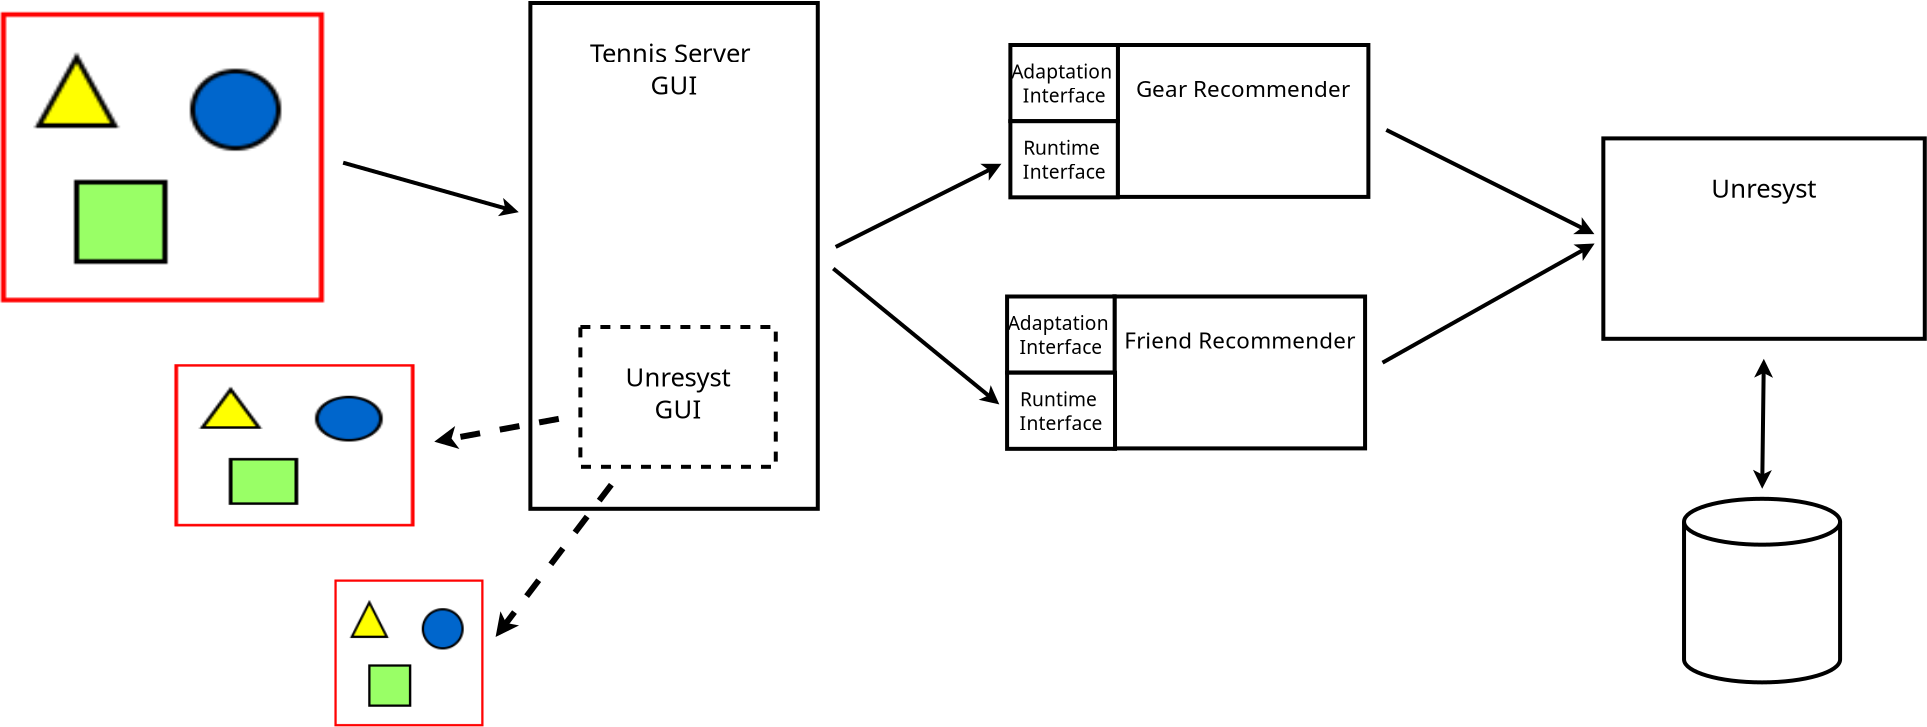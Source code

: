 <?xml version="1.0" encoding="UTF-8"?>
<dia:diagram xmlns:dia="http://www.lysator.liu.se/~alla/dia/">
  <dia:layer name="Background" visible="true">
    <dia:object type="Standard - Box" version="0" id="O0">
      <dia:attribute name="obj_pos">
        <dia:point val="34.715,12.655"/>
      </dia:attribute>
      <dia:attribute name="obj_bb">
        <dia:rectangle val="34.615,12.555;50.888,22.775"/>
      </dia:attribute>
      <dia:attribute name="elem_corner">
        <dia:point val="34.715,12.655"/>
      </dia:attribute>
      <dia:attribute name="elem_width">
        <dia:real val="16.072"/>
      </dia:attribute>
      <dia:attribute name="elem_height">
        <dia:real val="10.02"/>
      </dia:attribute>
      <dia:attribute name="border_width">
        <dia:real val="0.2"/>
      </dia:attribute>
      <dia:attribute name="show_background">
        <dia:boolean val="true"/>
      </dia:attribute>
    </dia:object>
    <dia:object type="Standard - Text" version="1" id="O1">
      <dia:attribute name="obj_pos">
        <dia:point val="42.751,12.655"/>
      </dia:attribute>
      <dia:attribute name="obj_bb">
        <dia:rectangle val="40.186,12.655;45.316,16.394"/>
      </dia:attribute>
      <dia:attribute name="text">
        <dia:composite type="text">
          <dia:attribute name="string">
            <dia:string>#
Unresyst#</dia:string>
          </dia:attribute>
          <dia:attribute name="font">
            <dia:font family="sans" style="0" name="Helvetica"/>
          </dia:attribute>
          <dia:attribute name="height">
            <dia:real val="1.6"/>
          </dia:attribute>
          <dia:attribute name="pos">
            <dia:point val="42.751,13.598"/>
          </dia:attribute>
          <dia:attribute name="color">
            <dia:color val="#000000"/>
          </dia:attribute>
          <dia:attribute name="alignment">
            <dia:enum val="1"/>
          </dia:attribute>
        </dia:composite>
      </dia:attribute>
      <dia:attribute name="valign">
        <dia:enum val="0"/>
      </dia:attribute>
      <dia:connections>
        <dia:connection handle="0" to="O0" connection="1"/>
      </dia:connections>
    </dia:object>
    <dia:object type="Standard - Text" version="1" id="O2">
      <dia:attribute name="obj_pos">
        <dia:point val="-18.696,-1.115"/>
      </dia:attribute>
      <dia:attribute name="obj_bb">
        <dia:rectangle val="-18.696,-1.115;-18.696,2.885"/>
      </dia:attribute>
      <dia:attribute name="text">
        <dia:composite type="text">
          <dia:attribute name="string">
            <dia:string>#
#</dia:string>
          </dia:attribute>
          <dia:attribute name="font">
            <dia:font family="sans" style="0" name="Helvetica"/>
          </dia:attribute>
          <dia:attribute name="height">
            <dia:real val="1.6"/>
          </dia:attribute>
          <dia:attribute name="pos">
            <dia:point val="-18.696,-0.315"/>
          </dia:attribute>
          <dia:attribute name="color">
            <dia:color val="#000000"/>
          </dia:attribute>
          <dia:attribute name="alignment">
            <dia:enum val="1"/>
          </dia:attribute>
        </dia:composite>
      </dia:attribute>
      <dia:attribute name="valign">
        <dia:enum val="0"/>
      </dia:attribute>
    </dia:object>
    <dia:group>
      <dia:object type="Standard - Box" version="0" id="O3">
        <dia:attribute name="obj_pos">
          <dia:point val="10.265,20.56"/>
        </dia:attribute>
        <dia:attribute name="obj_bb">
          <dia:rectangle val="10.165,20.46;22.902,28.255"/>
        </dia:attribute>
        <dia:attribute name="elem_corner">
          <dia:point val="10.265,20.56"/>
        </dia:attribute>
        <dia:attribute name="elem_width">
          <dia:real val="12.537"/>
        </dia:attribute>
        <dia:attribute name="elem_height">
          <dia:real val="7.595"/>
        </dia:attribute>
        <dia:attribute name="border_width">
          <dia:real val="0.2"/>
        </dia:attribute>
        <dia:attribute name="show_background">
          <dia:boolean val="true"/>
        </dia:attribute>
      </dia:object>
      <dia:object type="Standard - Text" version="1" id="O4">
        <dia:attribute name="obj_pos">
          <dia:point val="16.534,20.56"/>
        </dia:attribute>
        <dia:attribute name="obj_bb">
          <dia:rectangle val="11.082,20.56;21.985,23.831"/>
        </dia:attribute>
        <dia:attribute name="text">
          <dia:composite type="text">
            <dia:attribute name="string">
              <dia:string>#
Friend Recommender#</dia:string>
            </dia:attribute>
            <dia:attribute name="font">
              <dia:font family="sans" style="0" name="Helvetica"/>
            </dia:attribute>
            <dia:attribute name="height">
              <dia:real val="1.4"/>
            </dia:attribute>
            <dia:attribute name="pos">
              <dia:point val="16.534,21.385"/>
            </dia:attribute>
            <dia:attribute name="color">
              <dia:color val="#000000"/>
            </dia:attribute>
            <dia:attribute name="alignment">
              <dia:enum val="1"/>
            </dia:attribute>
          </dia:composite>
        </dia:attribute>
        <dia:attribute name="valign">
          <dia:enum val="0"/>
        </dia:attribute>
        <dia:connections>
          <dia:connection handle="0" to="O3" connection="1"/>
        </dia:connections>
      </dia:object>
      <dia:object type="Standard - Box" version="0" id="O5">
        <dia:attribute name="obj_pos">
          <dia:point val="4.902,20.56"/>
        </dia:attribute>
        <dia:attribute name="obj_bb">
          <dia:rectangle val="4.803,20.46;10.38,24.468"/>
        </dia:attribute>
        <dia:attribute name="elem_corner">
          <dia:point val="4.902,20.56"/>
        </dia:attribute>
        <dia:attribute name="elem_width">
          <dia:real val="5.377"/>
        </dia:attribute>
        <dia:attribute name="elem_height">
          <dia:real val="3.807"/>
        </dia:attribute>
        <dia:attribute name="border_width">
          <dia:real val="0.2"/>
        </dia:attribute>
        <dia:attribute name="show_background">
          <dia:boolean val="true"/>
        </dia:attribute>
      </dia:object>
      <dia:object type="Standard - Text" version="1" id="O6">
        <dia:attribute name="obj_pos">
          <dia:point val="7.591,22.464"/>
        </dia:attribute>
        <dia:attribute name="obj_bb">
          <dia:rectangle val="5.062,21.16;10.12,23.767"/>
        </dia:attribute>
        <dia:attribute name="text">
          <dia:composite type="text">
            <dia:attribute name="string">
              <dia:string>#Adaptation 
Interface#</dia:string>
            </dia:attribute>
            <dia:attribute name="font">
              <dia:font family="sans" style="0" name="Helvetica"/>
            </dia:attribute>
            <dia:attribute name="height">
              <dia:real val="1.2"/>
            </dia:attribute>
            <dia:attribute name="pos">
              <dia:point val="7.591,21.973"/>
            </dia:attribute>
            <dia:attribute name="color">
              <dia:color val="#000000"/>
            </dia:attribute>
            <dia:attribute name="alignment">
              <dia:enum val="1"/>
            </dia:attribute>
          </dia:composite>
        </dia:attribute>
        <dia:attribute name="valign">
          <dia:enum val="2"/>
        </dia:attribute>
        <dia:connections>
          <dia:connection handle="0" to="O5" connection="8"/>
        </dia:connections>
      </dia:object>
      <dia:object type="Standard - Box" version="0" id="O7">
        <dia:attribute name="obj_pos">
          <dia:point val="4.902,24.37"/>
        </dia:attribute>
        <dia:attribute name="obj_bb">
          <dia:rectangle val="4.803,24.27;10.4,28.277"/>
        </dia:attribute>
        <dia:attribute name="elem_corner">
          <dia:point val="4.902,24.37"/>
        </dia:attribute>
        <dia:attribute name="elem_width">
          <dia:real val="5.397"/>
        </dia:attribute>
        <dia:attribute name="elem_height">
          <dia:real val="3.807"/>
        </dia:attribute>
        <dia:attribute name="border_width">
          <dia:real val="0.2"/>
        </dia:attribute>
        <dia:attribute name="show_background">
          <dia:boolean val="true"/>
        </dia:attribute>
      </dia:object>
      <dia:object type="Standard - Text" version="1" id="O8">
        <dia:attribute name="obj_pos">
          <dia:point val="7.601,26.274"/>
        </dia:attribute>
        <dia:attribute name="obj_bb">
          <dia:rectangle val="5.636,24.97;9.566,27.578"/>
        </dia:attribute>
        <dia:attribute name="text">
          <dia:composite type="text">
            <dia:attribute name="string">
              <dia:string>#Runtime 
Interface#</dia:string>
            </dia:attribute>
            <dia:attribute name="font">
              <dia:font family="sans" style="0" name="Helvetica"/>
            </dia:attribute>
            <dia:attribute name="height">
              <dia:real val="1.2"/>
            </dia:attribute>
            <dia:attribute name="pos">
              <dia:point val="7.601,25.783"/>
            </dia:attribute>
            <dia:attribute name="color">
              <dia:color val="#000000"/>
            </dia:attribute>
            <dia:attribute name="alignment">
              <dia:enum val="1"/>
            </dia:attribute>
          </dia:composite>
        </dia:attribute>
        <dia:attribute name="valign">
          <dia:enum val="2"/>
        </dia:attribute>
        <dia:connections>
          <dia:connection handle="0" to="O7" connection="8"/>
        </dia:connections>
      </dia:object>
    </dia:group>
    <dia:group>
      <dia:object type="Standard - Box" version="0" id="O9">
        <dia:attribute name="obj_pos">
          <dia:point val="10.43,7.985"/>
        </dia:attribute>
        <dia:attribute name="obj_bb">
          <dia:rectangle val="10.33,7.885;23.067,15.68"/>
        </dia:attribute>
        <dia:attribute name="elem_corner">
          <dia:point val="10.43,7.985"/>
        </dia:attribute>
        <dia:attribute name="elem_width">
          <dia:real val="12.537"/>
        </dia:attribute>
        <dia:attribute name="elem_height">
          <dia:real val="7.595"/>
        </dia:attribute>
        <dia:attribute name="border_width">
          <dia:real val="0.2"/>
        </dia:attribute>
        <dia:attribute name="show_background">
          <dia:boolean val="true"/>
        </dia:attribute>
      </dia:object>
      <dia:object type="Standard - Text" version="1" id="O10">
        <dia:attribute name="obj_pos">
          <dia:point val="16.699,7.985"/>
        </dia:attribute>
        <dia:attribute name="obj_bb">
          <dia:rectangle val="11.585,7.985;21.812,11.256"/>
        </dia:attribute>
        <dia:attribute name="text">
          <dia:composite type="text">
            <dia:attribute name="string">
              <dia:string>#
Gear Recommender#</dia:string>
            </dia:attribute>
            <dia:attribute name="font">
              <dia:font family="sans" style="0" name="Helvetica"/>
            </dia:attribute>
            <dia:attribute name="height">
              <dia:real val="1.4"/>
            </dia:attribute>
            <dia:attribute name="pos">
              <dia:point val="16.699,8.81"/>
            </dia:attribute>
            <dia:attribute name="color">
              <dia:color val="#000000"/>
            </dia:attribute>
            <dia:attribute name="alignment">
              <dia:enum val="1"/>
            </dia:attribute>
          </dia:composite>
        </dia:attribute>
        <dia:attribute name="valign">
          <dia:enum val="0"/>
        </dia:attribute>
        <dia:connections>
          <dia:connection handle="0" to="O9" connection="1"/>
        </dia:connections>
      </dia:object>
      <dia:object type="Standard - Box" version="0" id="O11">
        <dia:attribute name="obj_pos">
          <dia:point val="5.067,7.985"/>
        </dia:attribute>
        <dia:attribute name="obj_bb">
          <dia:rectangle val="4.968,7.885;10.545,11.893"/>
        </dia:attribute>
        <dia:attribute name="elem_corner">
          <dia:point val="5.067,7.985"/>
        </dia:attribute>
        <dia:attribute name="elem_width">
          <dia:real val="5.377"/>
        </dia:attribute>
        <dia:attribute name="elem_height">
          <dia:real val="3.807"/>
        </dia:attribute>
        <dia:attribute name="border_width">
          <dia:real val="0.2"/>
        </dia:attribute>
        <dia:attribute name="show_background">
          <dia:boolean val="true"/>
        </dia:attribute>
      </dia:object>
      <dia:object type="Standard - Text" version="1" id="O12">
        <dia:attribute name="obj_pos">
          <dia:point val="7.756,9.889"/>
        </dia:attribute>
        <dia:attribute name="obj_bb">
          <dia:rectangle val="5.228,8.585;10.285,11.193"/>
        </dia:attribute>
        <dia:attribute name="text">
          <dia:composite type="text">
            <dia:attribute name="string">
              <dia:string>#Adaptation 
Interface#</dia:string>
            </dia:attribute>
            <dia:attribute name="font">
              <dia:font family="sans" style="0" name="Helvetica"/>
            </dia:attribute>
            <dia:attribute name="height">
              <dia:real val="1.2"/>
            </dia:attribute>
            <dia:attribute name="pos">
              <dia:point val="7.756,9.398"/>
            </dia:attribute>
            <dia:attribute name="color">
              <dia:color val="#000000"/>
            </dia:attribute>
            <dia:attribute name="alignment">
              <dia:enum val="1"/>
            </dia:attribute>
          </dia:composite>
        </dia:attribute>
        <dia:attribute name="valign">
          <dia:enum val="2"/>
        </dia:attribute>
        <dia:connections>
          <dia:connection handle="0" to="O11" connection="8"/>
        </dia:connections>
      </dia:object>
      <dia:object type="Standard - Box" version="0" id="O13">
        <dia:attribute name="obj_pos">
          <dia:point val="5.067,11.795"/>
        </dia:attribute>
        <dia:attribute name="obj_bb">
          <dia:rectangle val="4.968,11.695;10.54,15.703"/>
        </dia:attribute>
        <dia:attribute name="elem_corner">
          <dia:point val="5.067,11.795"/>
        </dia:attribute>
        <dia:attribute name="elem_width">
          <dia:real val="5.372"/>
        </dia:attribute>
        <dia:attribute name="elem_height">
          <dia:real val="3.807"/>
        </dia:attribute>
        <dia:attribute name="border_width">
          <dia:real val="0.2"/>
        </dia:attribute>
        <dia:attribute name="show_background">
          <dia:boolean val="true"/>
        </dia:attribute>
      </dia:object>
      <dia:object type="Standard - Text" version="1" id="O14">
        <dia:attribute name="obj_pos">
          <dia:point val="7.754,13.699"/>
        </dia:attribute>
        <dia:attribute name="obj_bb">
          <dia:rectangle val="5.789,12.395;9.719,15.003"/>
        </dia:attribute>
        <dia:attribute name="text">
          <dia:composite type="text">
            <dia:attribute name="string">
              <dia:string>#Runtime 
Interface#</dia:string>
            </dia:attribute>
            <dia:attribute name="font">
              <dia:font family="sans" style="0" name="Helvetica"/>
            </dia:attribute>
            <dia:attribute name="height">
              <dia:real val="1.2"/>
            </dia:attribute>
            <dia:attribute name="pos">
              <dia:point val="7.754,13.208"/>
            </dia:attribute>
            <dia:attribute name="color">
              <dia:color val="#000000"/>
            </dia:attribute>
            <dia:attribute name="alignment">
              <dia:enum val="1"/>
            </dia:attribute>
          </dia:composite>
        </dia:attribute>
        <dia:attribute name="valign">
          <dia:enum val="2"/>
        </dia:attribute>
        <dia:connections>
          <dia:connection handle="0" to="O13" connection="8"/>
        </dia:connections>
      </dia:object>
    </dia:group>
    <dia:object type="Standard - Box" version="0" id="O15">
      <dia:attribute name="obj_pos">
        <dia:point val="-18.933,5.885"/>
      </dia:attribute>
      <dia:attribute name="obj_bb">
        <dia:rectangle val="-19.032,5.785;-4.463,31.275"/>
      </dia:attribute>
      <dia:attribute name="elem_corner">
        <dia:point val="-18.933,5.885"/>
      </dia:attribute>
      <dia:attribute name="elem_width">
        <dia:real val="14.37"/>
      </dia:attribute>
      <dia:attribute name="elem_height">
        <dia:real val="25.29"/>
      </dia:attribute>
      <dia:attribute name="border_width">
        <dia:real val="0.2"/>
      </dia:attribute>
      <dia:attribute name="show_background">
        <dia:boolean val="true"/>
      </dia:attribute>
    </dia:object>
    <dia:object type="Standard - Text" version="1" id="O16">
      <dia:attribute name="obj_pos">
        <dia:point val="-11.748,5.885"/>
      </dia:attribute>
      <dia:attribute name="obj_bb">
        <dia:rectangle val="-15.852,5.885;-7.643,11.137"/>
      </dia:attribute>
      <dia:attribute name="text">
        <dia:composite type="text">
          <dia:attribute name="string">
            <dia:string>#
Tennis Server 
GUI#</dia:string>
          </dia:attribute>
          <dia:attribute name="font">
            <dia:font family="sans" style="0" name="Helvetica"/>
          </dia:attribute>
          <dia:attribute name="height">
            <dia:real val="1.6"/>
          </dia:attribute>
          <dia:attribute name="pos">
            <dia:point val="-11.748,6.875"/>
          </dia:attribute>
          <dia:attribute name="color">
            <dia:color val="#000000"/>
          </dia:attribute>
          <dia:attribute name="alignment">
            <dia:enum val="1"/>
          </dia:attribute>
        </dia:composite>
      </dia:attribute>
      <dia:attribute name="valign">
        <dia:enum val="0"/>
      </dia:attribute>
      <dia:connections>
        <dia:connection handle="0" to="O15" connection="1"/>
      </dia:connections>
    </dia:object>
    <dia:object type="Standard - Image" version="0" id="O17">
      <dia:attribute name="obj_pos">
        <dia:point val="-45.402,6.35"/>
      </dia:attribute>
      <dia:attribute name="obj_bb">
        <dia:rectangle val="-45.452,6.3;-29.208,20.9"/>
      </dia:attribute>
      <dia:attribute name="elem_corner">
        <dia:point val="-45.402,6.35"/>
      </dia:attribute>
      <dia:attribute name="elem_width">
        <dia:real val="16.144"/>
      </dia:attribute>
      <dia:attribute name="elem_height">
        <dia:real val="14.5"/>
      </dia:attribute>
      <dia:attribute name="draw_border">
        <dia:boolean val="false"/>
      </dia:attribute>
      <dia:attribute name="keep_aspect">
        <dia:boolean val="true"/>
      </dia:attribute>
      <dia:attribute name="file">
        <dia:string>#/home/pcv/diplomka/trunk/docs/pics/picparts/Boy_1.gif#</dia:string>
      </dia:attribute>
    </dia:object>
    <dia:object type="Standard - Line" version="0" id="O18">
      <dia:attribute name="obj_pos">
        <dia:point val="-4.562,18.53"/>
      </dia:attribute>
      <dia:attribute name="obj_bb">
        <dia:rectangle val="-3.803,13.431;4.934,18.216"/>
      </dia:attribute>
      <dia:attribute name="conn_endpoints">
        <dia:point val="-4.562,18.53"/>
        <dia:point val="5.067,13.699"/>
      </dia:attribute>
      <dia:attribute name="numcp">
        <dia:int val="1"/>
      </dia:attribute>
      <dia:attribute name="line_width">
        <dia:real val="0.2"/>
      </dia:attribute>
      <dia:attribute name="end_arrow">
        <dia:enum val="22"/>
      </dia:attribute>
      <dia:attribute name="end_arrow_length">
        <dia:real val="0.5"/>
      </dia:attribute>
      <dia:attribute name="end_arrow_width">
        <dia:real val="0.5"/>
      </dia:attribute>
      <dia:attribute name="absolute_start_gap">
        <dia:real val="1"/>
      </dia:attribute>
      <dia:attribute name="absolute_end_gap">
        <dia:real val="0.5"/>
      </dia:attribute>
      <dia:connections>
        <dia:connection handle="0" to="O15" connection="4"/>
        <dia:connection handle="1" to="O13" connection="3"/>
      </dia:connections>
    </dia:object>
    <dia:object type="Standard - Line" version="0" id="O19">
      <dia:attribute name="obj_pos">
        <dia:point val="-4.562,18.53"/>
      </dia:attribute>
      <dia:attribute name="obj_bb">
        <dia:rectangle val="-3.929,19.023;4.91,26.407"/>
      </dia:attribute>
      <dia:attribute name="conn_endpoints">
        <dia:point val="-4.562,18.53"/>
        <dia:point val="4.902,26.274"/>
      </dia:attribute>
      <dia:attribute name="numcp">
        <dia:int val="1"/>
      </dia:attribute>
      <dia:attribute name="line_width">
        <dia:real val="0.2"/>
      </dia:attribute>
      <dia:attribute name="end_arrow">
        <dia:enum val="22"/>
      </dia:attribute>
      <dia:attribute name="end_arrow_length">
        <dia:real val="0.5"/>
      </dia:attribute>
      <dia:attribute name="end_arrow_width">
        <dia:real val="0.5"/>
      </dia:attribute>
      <dia:attribute name="absolute_start_gap">
        <dia:real val="1"/>
      </dia:attribute>
      <dia:attribute name="absolute_end_gap">
        <dia:real val="0.5"/>
      </dia:attribute>
      <dia:connections>
        <dia:connection handle="0" to="O15" connection="4"/>
        <dia:connection handle="1" to="O7" connection="3"/>
      </dia:connections>
    </dia:object>
    <dia:object type="Standard - Line" version="0" id="O20">
      <dia:attribute name="obj_pos">
        <dia:point val="22.968,11.783"/>
      </dia:attribute>
      <dia:attribute name="obj_bb">
        <dia:rectangle val="23.727,12.096;34.581,17.933"/>
      </dia:attribute>
      <dia:attribute name="conn_endpoints">
        <dia:point val="22.968,11.783"/>
        <dia:point val="34.715,17.665"/>
      </dia:attribute>
      <dia:attribute name="numcp">
        <dia:int val="1"/>
      </dia:attribute>
      <dia:attribute name="line_width">
        <dia:real val="0.2"/>
      </dia:attribute>
      <dia:attribute name="end_arrow">
        <dia:enum val="22"/>
      </dia:attribute>
      <dia:attribute name="end_arrow_length">
        <dia:real val="0.5"/>
      </dia:attribute>
      <dia:attribute name="end_arrow_width">
        <dia:real val="0.5"/>
      </dia:attribute>
      <dia:attribute name="absolute_start_gap">
        <dia:real val="1"/>
      </dia:attribute>
      <dia:attribute name="absolute_end_gap">
        <dia:real val="0.5"/>
      </dia:attribute>
      <dia:connections>
        <dia:connection handle="0" to="O9" connection="4"/>
        <dia:connection handle="1" to="O0" connection="3"/>
      </dia:connections>
    </dia:object>
    <dia:object type="Standard - Line" version="0" id="O21">
      <dia:attribute name="obj_pos">
        <dia:point val="22.802,24.358"/>
      </dia:attribute>
      <dia:attribute name="obj_bb">
        <dia:rectangle val="23.538,17.425;34.611,24.004"/>
      </dia:attribute>
      <dia:attribute name="conn_endpoints">
        <dia:point val="22.802,24.358"/>
        <dia:point val="34.715,17.665"/>
      </dia:attribute>
      <dia:attribute name="numcp">
        <dia:int val="1"/>
      </dia:attribute>
      <dia:attribute name="line_width">
        <dia:real val="0.2"/>
      </dia:attribute>
      <dia:attribute name="end_arrow">
        <dia:enum val="22"/>
      </dia:attribute>
      <dia:attribute name="end_arrow_length">
        <dia:real val="0.5"/>
      </dia:attribute>
      <dia:attribute name="end_arrow_width">
        <dia:real val="0.5"/>
      </dia:attribute>
      <dia:attribute name="absolute_start_gap">
        <dia:real val="1"/>
      </dia:attribute>
      <dia:attribute name="absolute_end_gap">
        <dia:real val="0.5"/>
      </dia:attribute>
      <dia:connections>
        <dia:connection handle="0" to="O3" connection="4"/>
        <dia:connection handle="1" to="O0" connection="3"/>
      </dia:connections>
    </dia:object>
    <dia:object type="Standard - Line" version="0" id="O22">
      <dia:attribute name="obj_pos">
        <dia:point val="42.751,22.675"/>
      </dia:attribute>
      <dia:attribute name="obj_bb">
        <dia:rectangle val="42.156,23.569;43.24,30.281"/>
      </dia:attribute>
      <dia:attribute name="conn_endpoints">
        <dia:point val="42.751,22.675"/>
        <dia:point val="42.651,30.675"/>
      </dia:attribute>
      <dia:attribute name="numcp">
        <dia:int val="1"/>
      </dia:attribute>
      <dia:attribute name="line_width">
        <dia:real val="0.2"/>
      </dia:attribute>
      <dia:attribute name="start_arrow">
        <dia:enum val="22"/>
      </dia:attribute>
      <dia:attribute name="start_arrow_length">
        <dia:real val="0.5"/>
      </dia:attribute>
      <dia:attribute name="start_arrow_width">
        <dia:real val="0.5"/>
      </dia:attribute>
      <dia:attribute name="end_arrow">
        <dia:enum val="22"/>
      </dia:attribute>
      <dia:attribute name="end_arrow_length">
        <dia:real val="0.5"/>
      </dia:attribute>
      <dia:attribute name="end_arrow_width">
        <dia:real val="0.5"/>
      </dia:attribute>
      <dia:attribute name="absolute_start_gap">
        <dia:real val="1"/>
      </dia:attribute>
      <dia:attribute name="absolute_end_gap">
        <dia:real val="0.5"/>
      </dia:attribute>
      <dia:connections>
        <dia:connection handle="0" to="O0" connection="6"/>
        <dia:connection handle="1" to="O28" connection="0"/>
      </dia:connections>
    </dia:object>
    <dia:object type="Standard - Box" version="0" id="O23">
      <dia:attribute name="obj_pos">
        <dia:point val="-16.433,22.085"/>
      </dia:attribute>
      <dia:attribute name="obj_bb">
        <dia:rectangle val="-16.532,21.985;-6.562,29.175"/>
      </dia:attribute>
      <dia:attribute name="elem_corner">
        <dia:point val="-16.433,22.085"/>
      </dia:attribute>
      <dia:attribute name="elem_width">
        <dia:real val="9.77"/>
      </dia:attribute>
      <dia:attribute name="elem_height">
        <dia:real val="6.99"/>
      </dia:attribute>
      <dia:attribute name="border_width">
        <dia:real val="0.2"/>
      </dia:attribute>
      <dia:attribute name="show_background">
        <dia:boolean val="true"/>
      </dia:attribute>
      <dia:attribute name="line_style">
        <dia:enum val="1"/>
      </dia:attribute>
      <dia:attribute name="dashlength">
        <dia:real val="0.5"/>
      </dia:attribute>
      <dia:attribute name="corner_radius">
        <dia:real val="1.175e-38"/>
      </dia:attribute>
    </dia:object>
    <dia:object type="Standard - Text" version="1" id="O24">
      <dia:attribute name="obj_pos">
        <dia:point val="-11.547,22.085"/>
      </dia:attribute>
      <dia:attribute name="obj_bb">
        <dia:rectangle val="-14.113,22.085;-8.982,27.337"/>
      </dia:attribute>
      <dia:attribute name="text">
        <dia:composite type="text">
          <dia:attribute name="string">
            <dia:string>#
Unresyst
GUI#</dia:string>
          </dia:attribute>
          <dia:attribute name="font">
            <dia:font family="sans" style="0" name="Helvetica"/>
          </dia:attribute>
          <dia:attribute name="height">
            <dia:real val="1.6"/>
          </dia:attribute>
          <dia:attribute name="pos">
            <dia:point val="-11.547,23.075"/>
          </dia:attribute>
          <dia:attribute name="color">
            <dia:color val="#000000"/>
          </dia:attribute>
          <dia:attribute name="alignment">
            <dia:enum val="1"/>
          </dia:attribute>
        </dia:composite>
      </dia:attribute>
      <dia:attribute name="valign">
        <dia:enum val="0"/>
      </dia:attribute>
      <dia:connections>
        <dia:connection handle="0" to="O23" connection="1"/>
      </dia:connections>
    </dia:object>
    <dia:object type="Standard - Line" version="0" id="O25">
      <dia:attribute name="obj_pos">
        <dia:point val="-29.258,13.6"/>
      </dia:attribute>
      <dia:attribute name="obj_bb">
        <dia:rectangle val="-28.419,13.748;-19.282,16.852"/>
      </dia:attribute>
      <dia:attribute name="conn_endpoints">
        <dia:point val="-29.258,13.6"/>
        <dia:point val="-19.033,16.479"/>
      </dia:attribute>
      <dia:attribute name="numcp">
        <dia:int val="1"/>
      </dia:attribute>
      <dia:attribute name="line_width">
        <dia:real val="0.2"/>
      </dia:attribute>
      <dia:attribute name="end_arrow">
        <dia:enum val="22"/>
      </dia:attribute>
      <dia:attribute name="end_arrow_length">
        <dia:real val="0.5"/>
      </dia:attribute>
      <dia:attribute name="end_arrow_width">
        <dia:real val="0.5"/>
      </dia:attribute>
      <dia:attribute name="absolute_start_gap">
        <dia:real val="1"/>
      </dia:attribute>
      <dia:attribute name="absolute_end_gap">
        <dia:real val="0.5"/>
      </dia:attribute>
      <dia:connections>
        <dia:connection handle="0" to="O17" connection="4"/>
        <dia:connection handle="1" to="O15" connection="8"/>
      </dia:connections>
    </dia:object>
    <dia:object type="Standard - Image" version="0" id="O26">
      <dia:attribute name="obj_pos">
        <dia:point val="-36.733,23.942"/>
      </dia:attribute>
      <dia:attribute name="obj_bb">
        <dia:rectangle val="-36.782,23.892;-24.672,32.108"/>
      </dia:attribute>
      <dia:attribute name="elem_corner">
        <dia:point val="-36.733,23.942"/>
      </dia:attribute>
      <dia:attribute name="elem_width">
        <dia:real val="12.01"/>
      </dia:attribute>
      <dia:attribute name="elem_height">
        <dia:real val="8.115"/>
      </dia:attribute>
      <dia:attribute name="draw_border">
        <dia:boolean val="false"/>
      </dia:attribute>
      <dia:attribute name="keep_aspect">
        <dia:boolean val="true"/>
      </dia:attribute>
      <dia:attribute name="file">
        <dia:string>#/home/pcv/diplomka/trunk/docs/pics/picparts/Tennis_Racket.gif#</dia:string>
      </dia:attribute>
    </dia:object>
    <dia:object type="Standard - Line" version="0" id="O27">
      <dia:attribute name="obj_pos">
        <dia:point val="-16.53,26.495"/>
      </dia:attribute>
      <dia:attribute name="obj_bb">
        <dia:rectangle val="-23.977,26.501;-17.339,28.338"/>
      </dia:attribute>
      <dia:attribute name="conn_endpoints">
        <dia:point val="-16.53,26.495"/>
        <dia:point val="-24.722,28"/>
      </dia:attribute>
      <dia:attribute name="numcp">
        <dia:int val="1"/>
      </dia:attribute>
      <dia:attribute name="line_width">
        <dia:real val="0.3"/>
      </dia:attribute>
      <dia:attribute name="line_style">
        <dia:enum val="1"/>
      </dia:attribute>
      <dia:attribute name="end_arrow">
        <dia:enum val="22"/>
      </dia:attribute>
      <dia:attribute name="end_arrow_length">
        <dia:real val="0.5"/>
      </dia:attribute>
      <dia:attribute name="end_arrow_width">
        <dia:real val="0.5"/>
      </dia:attribute>
      <dia:attribute name="absolute_start_gap">
        <dia:real val="1"/>
      </dia:attribute>
      <dia:attribute name="absolute_end_gap">
        <dia:real val="1"/>
      </dia:attribute>
      <dia:connections>
        <dia:connection handle="0" to="O23" connection="8"/>
        <dia:connection handle="1" to="O26" connection="4"/>
      </dia:connections>
    </dia:object>
    <dia:object type="Network - Storage" version="0" id="O28">
      <dia:attribute name="obj_pos">
        <dia:point val="38.75,30.675"/>
      </dia:attribute>
      <dia:attribute name="obj_bb">
        <dia:rectangle val="38.65,30.575;46.653,41.054"/>
      </dia:attribute>
      <dia:attribute name="elem_corner">
        <dia:point val="38.75,30.675"/>
      </dia:attribute>
      <dia:attribute name="elem_width">
        <dia:real val="7.802"/>
      </dia:attribute>
      <dia:attribute name="elem_height">
        <dia:real val="9.179"/>
      </dia:attribute>
      <dia:attribute name="line_width">
        <dia:real val="0.2"/>
      </dia:attribute>
      <dia:attribute name="line_colour">
        <dia:color val="#000000"/>
      </dia:attribute>
      <dia:attribute name="fill_colour">
        <dia:color val="#ffffff"/>
      </dia:attribute>
      <dia:attribute name="show_background">
        <dia:boolean val="true"/>
      </dia:attribute>
      <dia:attribute name="line_style">
        <dia:enum val="0"/>
        <dia:real val="1"/>
      </dia:attribute>
      <dia:attribute name="text">
        <dia:composite type="text">
          <dia:attribute name="string">
            <dia:string>##</dia:string>
          </dia:attribute>
          <dia:attribute name="font">
            <dia:font family="sans" style="0" name="Helvetica"/>
          </dia:attribute>
          <dia:attribute name="height">
            <dia:real val="0.8"/>
          </dia:attribute>
          <dia:attribute name="pos">
            <dia:point val="42.651,40.254"/>
          </dia:attribute>
          <dia:attribute name="color">
            <dia:color val="#000000"/>
          </dia:attribute>
          <dia:attribute name="alignment">
            <dia:enum val="1"/>
          </dia:attribute>
        </dia:composite>
      </dia:attribute>
      <dia:attribute name="flip_horizontal">
        <dia:boolean val="false"/>
      </dia:attribute>
      <dia:attribute name="flip_vertical">
        <dia:boolean val="false"/>
      </dia:attribute>
    </dia:object>
    <dia:object type="Standard - Image" version="0" id="O29">
      <dia:attribute name="obj_pos">
        <dia:point val="-28.732,34.71"/>
      </dia:attribute>
      <dia:attribute name="obj_bb">
        <dia:rectangle val="-28.782,34.66;-21.228,42.1"/>
      </dia:attribute>
      <dia:attribute name="elem_corner">
        <dia:point val="-28.732,34.71"/>
      </dia:attribute>
      <dia:attribute name="elem_width">
        <dia:real val="7.455"/>
      </dia:attribute>
      <dia:attribute name="elem_height">
        <dia:real val="7.34"/>
      </dia:attribute>
      <dia:attribute name="draw_border">
        <dia:boolean val="false"/>
      </dia:attribute>
      <dia:attribute name="keep_aspect">
        <dia:boolean val="true"/>
      </dia:attribute>
      <dia:attribute name="file">
        <dia:string>#/home/pcv/diplomka/trunk/docs/pics/picparts/Girl.gif#</dia:string>
      </dia:attribute>
    </dia:object>
    <dia:object type="Standard - Line" version="0" id="O30">
      <dia:attribute name="obj_pos">
        <dia:point val="-14.28,29.174"/>
      </dia:attribute>
      <dia:attribute name="obj_bb">
        <dia:rectangle val="-21.161,29.76;-14.675,38.006"/>
      </dia:attribute>
      <dia:attribute name="conn_endpoints">
        <dia:point val="-14.28,29.174"/>
        <dia:point val="-21.278,38.38"/>
      </dia:attribute>
      <dia:attribute name="numcp">
        <dia:int val="1"/>
      </dia:attribute>
      <dia:attribute name="line_width">
        <dia:real val="0.3"/>
      </dia:attribute>
      <dia:attribute name="line_style">
        <dia:enum val="1"/>
      </dia:attribute>
      <dia:attribute name="end_arrow">
        <dia:enum val="22"/>
      </dia:attribute>
      <dia:attribute name="end_arrow_length">
        <dia:real val="0.5"/>
      </dia:attribute>
      <dia:attribute name="end_arrow_width">
        <dia:real val="0.5"/>
      </dia:attribute>
      <dia:attribute name="absolute_start_gap">
        <dia:real val="1"/>
      </dia:attribute>
      <dia:attribute name="absolute_end_gap">
        <dia:real val="1"/>
      </dia:attribute>
      <dia:connections>
        <dia:connection handle="0" to="O23" connection="8"/>
        <dia:connection handle="1" to="O29" connection="4"/>
      </dia:connections>
    </dia:object>
  </dia:layer>
</dia:diagram>
